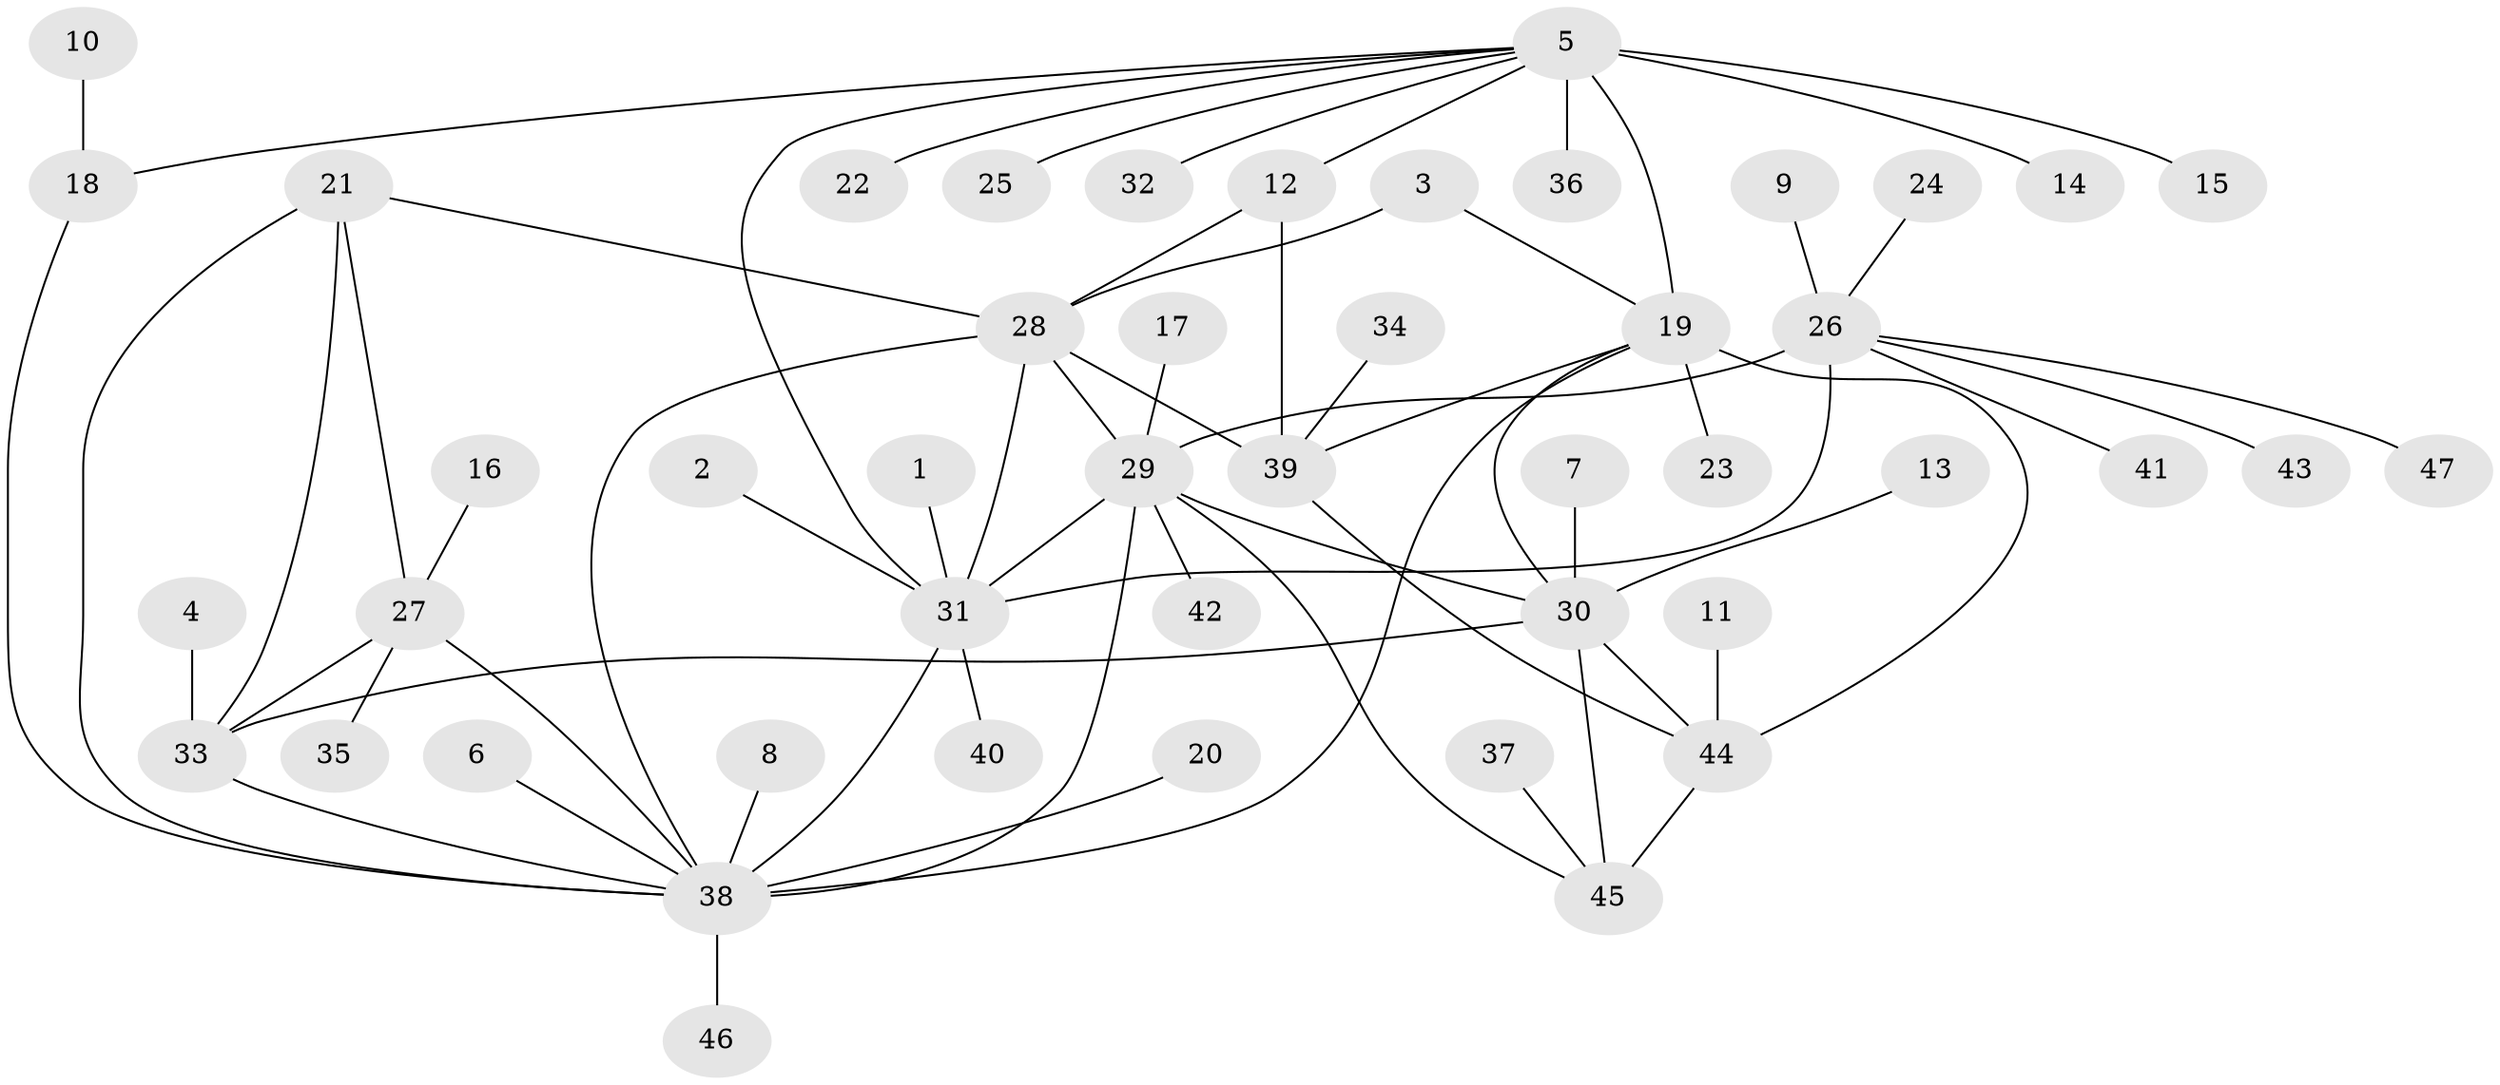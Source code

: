 // original degree distribution, {6: 0.033707865168539325, 10: 0.033707865168539325, 8: 0.0449438202247191, 5: 0.056179775280898875, 4: 0.02247191011235955, 12: 0.011235955056179775, 7: 0.02247191011235955, 13: 0.011235955056179775, 1: 0.5617977528089888, 2: 0.20224719101123595}
// Generated by graph-tools (version 1.1) at 2025/26/03/09/25 03:26:48]
// undirected, 47 vertices, 66 edges
graph export_dot {
graph [start="1"]
  node [color=gray90,style=filled];
  1;
  2;
  3;
  4;
  5;
  6;
  7;
  8;
  9;
  10;
  11;
  12;
  13;
  14;
  15;
  16;
  17;
  18;
  19;
  20;
  21;
  22;
  23;
  24;
  25;
  26;
  27;
  28;
  29;
  30;
  31;
  32;
  33;
  34;
  35;
  36;
  37;
  38;
  39;
  40;
  41;
  42;
  43;
  44;
  45;
  46;
  47;
  1 -- 31 [weight=1.0];
  2 -- 31 [weight=1.0];
  3 -- 19 [weight=1.0];
  3 -- 28 [weight=1.0];
  4 -- 33 [weight=1.0];
  5 -- 12 [weight=1.0];
  5 -- 14 [weight=1.0];
  5 -- 15 [weight=1.0];
  5 -- 18 [weight=1.0];
  5 -- 19 [weight=4.0];
  5 -- 22 [weight=1.0];
  5 -- 25 [weight=1.0];
  5 -- 31 [weight=1.0];
  5 -- 32 [weight=1.0];
  5 -- 36 [weight=1.0];
  6 -- 38 [weight=1.0];
  7 -- 30 [weight=1.0];
  8 -- 38 [weight=1.0];
  9 -- 26 [weight=1.0];
  10 -- 18 [weight=1.0];
  11 -- 44 [weight=1.0];
  12 -- 28 [weight=1.0];
  12 -- 39 [weight=2.0];
  13 -- 30 [weight=1.0];
  16 -- 27 [weight=1.0];
  17 -- 29 [weight=1.0];
  18 -- 38 [weight=1.0];
  19 -- 23 [weight=1.0];
  19 -- 30 [weight=2.0];
  19 -- 38 [weight=1.0];
  19 -- 39 [weight=1.0];
  19 -- 44 [weight=1.0];
  20 -- 38 [weight=1.0];
  21 -- 27 [weight=1.0];
  21 -- 28 [weight=1.0];
  21 -- 33 [weight=1.0];
  21 -- 38 [weight=1.0];
  24 -- 26 [weight=1.0];
  26 -- 29 [weight=2.0];
  26 -- 31 [weight=2.0];
  26 -- 41 [weight=1.0];
  26 -- 43 [weight=1.0];
  26 -- 47 [weight=1.0];
  27 -- 33 [weight=1.0];
  27 -- 35 [weight=1.0];
  27 -- 38 [weight=1.0];
  28 -- 29 [weight=1.0];
  28 -- 31 [weight=1.0];
  28 -- 38 [weight=1.0];
  28 -- 39 [weight=2.0];
  29 -- 30 [weight=1.0];
  29 -- 31 [weight=1.0];
  29 -- 38 [weight=1.0];
  29 -- 42 [weight=1.0];
  29 -- 45 [weight=1.0];
  30 -- 33 [weight=1.0];
  30 -- 44 [weight=1.0];
  30 -- 45 [weight=2.0];
  31 -- 38 [weight=2.0];
  31 -- 40 [weight=1.0];
  33 -- 38 [weight=1.0];
  34 -- 39 [weight=1.0];
  37 -- 45 [weight=1.0];
  38 -- 46 [weight=1.0];
  39 -- 44 [weight=1.0];
  44 -- 45 [weight=2.0];
}
